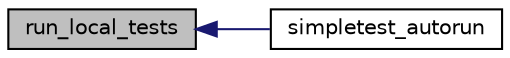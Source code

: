 digraph "run_local_tests"
{
  edge [fontname="Helvetica",fontsize="10",labelfontname="Helvetica",labelfontsize="10"];
  node [fontname="Helvetica",fontsize="10",shape=record];
  rankdir="LR";
  Node1 [label="run_local_tests",height=0.2,width=0.4,color="black", fillcolor="grey75", style="filled" fontcolor="black"];
  Node1 -> Node2 [dir="back",color="midnightblue",fontsize="10",style="solid",fontname="Helvetica"];
  Node2 [label="simpletest_autorun",height=0.2,width=0.4,color="black", fillcolor="white", style="filled",URL="$autorun_8php.html#ac24b70787a5417eb06e71938033c544a"];
}
